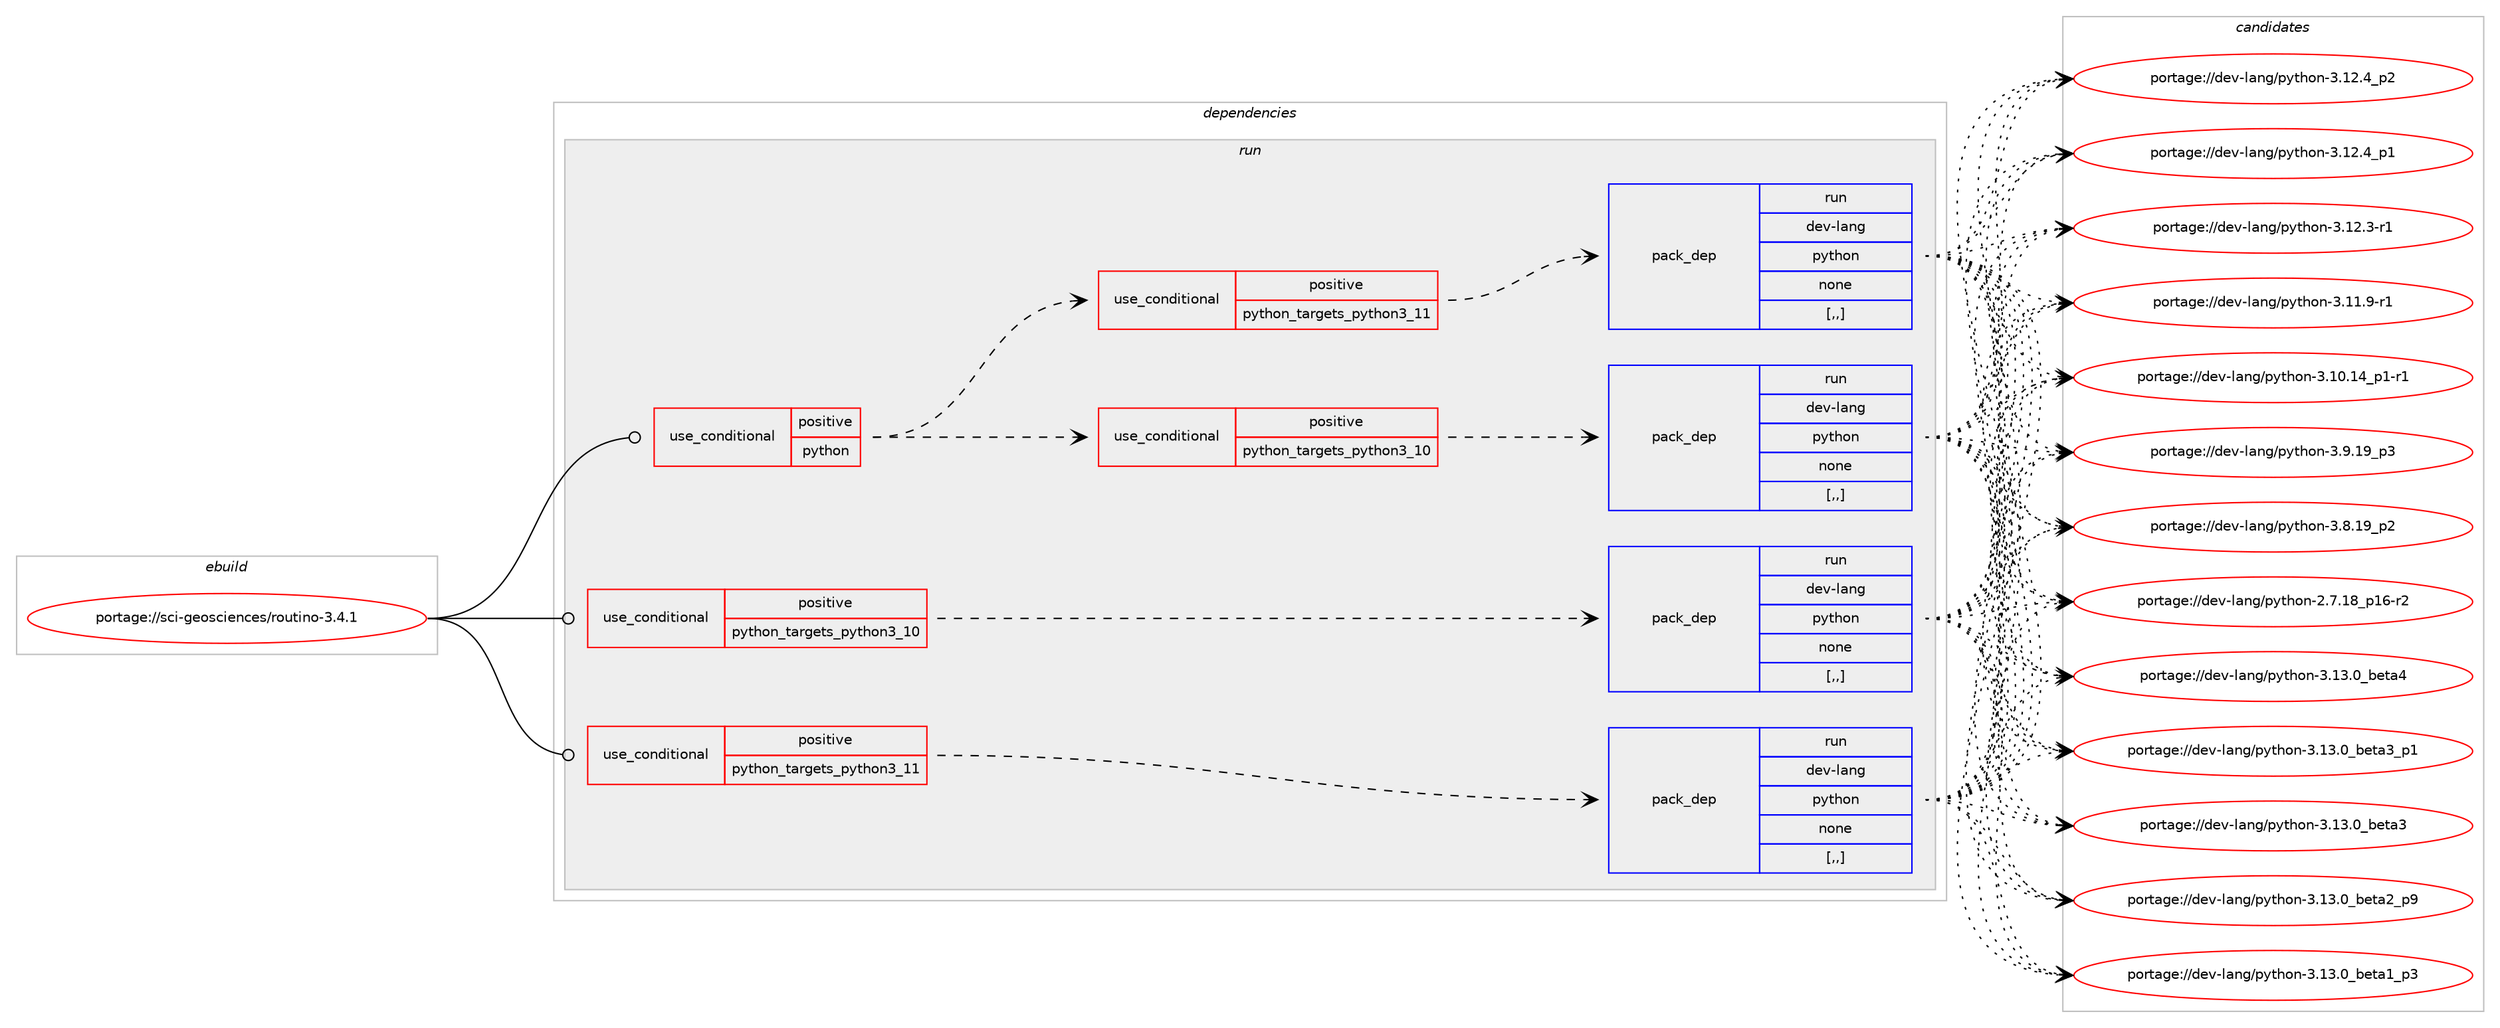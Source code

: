 digraph prolog {

# *************
# Graph options
# *************

newrank=true;
concentrate=true;
compound=true;
graph [rankdir=LR,fontname=Helvetica,fontsize=10,ranksep=1.5];#, ranksep=2.5, nodesep=0.2];
edge  [arrowhead=vee];
node  [fontname=Helvetica,fontsize=10];

# **********
# The ebuild
# **********

subgraph cluster_leftcol {
color=gray;
label=<<i>ebuild</i>>;
id [label="portage://sci-geosciences/routino-3.4.1", color=red, width=4, href="../sci-geosciences/routino-3.4.1.svg"];
}

# ****************
# The dependencies
# ****************

subgraph cluster_midcol {
color=gray;
label=<<i>dependencies</i>>;
subgraph cluster_compile {
fillcolor="#eeeeee";
style=filled;
label=<<i>compile</i>>;
}
subgraph cluster_compileandrun {
fillcolor="#eeeeee";
style=filled;
label=<<i>compile and run</i>>;
}
subgraph cluster_run {
fillcolor="#eeeeee";
style=filled;
label=<<i>run</i>>;
subgraph cond105433 {
dependency399503 [label=<<TABLE BORDER="0" CELLBORDER="1" CELLSPACING="0" CELLPADDING="4"><TR><TD ROWSPAN="3" CELLPADDING="10">use_conditional</TD></TR><TR><TD>positive</TD></TR><TR><TD>python</TD></TR></TABLE>>, shape=none, color=red];
subgraph cond105434 {
dependency399504 [label=<<TABLE BORDER="0" CELLBORDER="1" CELLSPACING="0" CELLPADDING="4"><TR><TD ROWSPAN="3" CELLPADDING="10">use_conditional</TD></TR><TR><TD>positive</TD></TR><TR><TD>python_targets_python3_10</TD></TR></TABLE>>, shape=none, color=red];
subgraph pack291224 {
dependency399505 [label=<<TABLE BORDER="0" CELLBORDER="1" CELLSPACING="0" CELLPADDING="4" WIDTH="220"><TR><TD ROWSPAN="6" CELLPADDING="30">pack_dep</TD></TR><TR><TD WIDTH="110">run</TD></TR><TR><TD>dev-lang</TD></TR><TR><TD>python</TD></TR><TR><TD>none</TD></TR><TR><TD>[,,]</TD></TR></TABLE>>, shape=none, color=blue];
}
dependency399504:e -> dependency399505:w [weight=20,style="dashed",arrowhead="vee"];
}
dependency399503:e -> dependency399504:w [weight=20,style="dashed",arrowhead="vee"];
subgraph cond105435 {
dependency399506 [label=<<TABLE BORDER="0" CELLBORDER="1" CELLSPACING="0" CELLPADDING="4"><TR><TD ROWSPAN="3" CELLPADDING="10">use_conditional</TD></TR><TR><TD>positive</TD></TR><TR><TD>python_targets_python3_11</TD></TR></TABLE>>, shape=none, color=red];
subgraph pack291225 {
dependency399507 [label=<<TABLE BORDER="0" CELLBORDER="1" CELLSPACING="0" CELLPADDING="4" WIDTH="220"><TR><TD ROWSPAN="6" CELLPADDING="30">pack_dep</TD></TR><TR><TD WIDTH="110">run</TD></TR><TR><TD>dev-lang</TD></TR><TR><TD>python</TD></TR><TR><TD>none</TD></TR><TR><TD>[,,]</TD></TR></TABLE>>, shape=none, color=blue];
}
dependency399506:e -> dependency399507:w [weight=20,style="dashed",arrowhead="vee"];
}
dependency399503:e -> dependency399506:w [weight=20,style="dashed",arrowhead="vee"];
}
id:e -> dependency399503:w [weight=20,style="solid",arrowhead="odot"];
subgraph cond105436 {
dependency399508 [label=<<TABLE BORDER="0" CELLBORDER="1" CELLSPACING="0" CELLPADDING="4"><TR><TD ROWSPAN="3" CELLPADDING="10">use_conditional</TD></TR><TR><TD>positive</TD></TR><TR><TD>python_targets_python3_10</TD></TR></TABLE>>, shape=none, color=red];
subgraph pack291226 {
dependency399509 [label=<<TABLE BORDER="0" CELLBORDER="1" CELLSPACING="0" CELLPADDING="4" WIDTH="220"><TR><TD ROWSPAN="6" CELLPADDING="30">pack_dep</TD></TR><TR><TD WIDTH="110">run</TD></TR><TR><TD>dev-lang</TD></TR><TR><TD>python</TD></TR><TR><TD>none</TD></TR><TR><TD>[,,]</TD></TR></TABLE>>, shape=none, color=blue];
}
dependency399508:e -> dependency399509:w [weight=20,style="dashed",arrowhead="vee"];
}
id:e -> dependency399508:w [weight=20,style="solid",arrowhead="odot"];
subgraph cond105437 {
dependency399510 [label=<<TABLE BORDER="0" CELLBORDER="1" CELLSPACING="0" CELLPADDING="4"><TR><TD ROWSPAN="3" CELLPADDING="10">use_conditional</TD></TR><TR><TD>positive</TD></TR><TR><TD>python_targets_python3_11</TD></TR></TABLE>>, shape=none, color=red];
subgraph pack291227 {
dependency399511 [label=<<TABLE BORDER="0" CELLBORDER="1" CELLSPACING="0" CELLPADDING="4" WIDTH="220"><TR><TD ROWSPAN="6" CELLPADDING="30">pack_dep</TD></TR><TR><TD WIDTH="110">run</TD></TR><TR><TD>dev-lang</TD></TR><TR><TD>python</TD></TR><TR><TD>none</TD></TR><TR><TD>[,,]</TD></TR></TABLE>>, shape=none, color=blue];
}
dependency399510:e -> dependency399511:w [weight=20,style="dashed",arrowhead="vee"];
}
id:e -> dependency399510:w [weight=20,style="solid",arrowhead="odot"];
}
}

# **************
# The candidates
# **************

subgraph cluster_choices {
rank=same;
color=gray;
label=<<i>candidates</i>>;

subgraph choice291224 {
color=black;
nodesep=1;
choice1001011184510897110103471121211161041111104551464951464895981011169752 [label="portage://dev-lang/python-3.13.0_beta4", color=red, width=4,href="../dev-lang/python-3.13.0_beta4.svg"];
choice10010111845108971101034711212111610411111045514649514648959810111697519511249 [label="portage://dev-lang/python-3.13.0_beta3_p1", color=red, width=4,href="../dev-lang/python-3.13.0_beta3_p1.svg"];
choice1001011184510897110103471121211161041111104551464951464895981011169751 [label="portage://dev-lang/python-3.13.0_beta3", color=red, width=4,href="../dev-lang/python-3.13.0_beta3.svg"];
choice10010111845108971101034711212111610411111045514649514648959810111697509511257 [label="portage://dev-lang/python-3.13.0_beta2_p9", color=red, width=4,href="../dev-lang/python-3.13.0_beta2_p9.svg"];
choice10010111845108971101034711212111610411111045514649514648959810111697499511251 [label="portage://dev-lang/python-3.13.0_beta1_p3", color=red, width=4,href="../dev-lang/python-3.13.0_beta1_p3.svg"];
choice100101118451089711010347112121116104111110455146495046529511250 [label="portage://dev-lang/python-3.12.4_p2", color=red, width=4,href="../dev-lang/python-3.12.4_p2.svg"];
choice100101118451089711010347112121116104111110455146495046529511249 [label="portage://dev-lang/python-3.12.4_p1", color=red, width=4,href="../dev-lang/python-3.12.4_p1.svg"];
choice100101118451089711010347112121116104111110455146495046514511449 [label="portage://dev-lang/python-3.12.3-r1", color=red, width=4,href="../dev-lang/python-3.12.3-r1.svg"];
choice100101118451089711010347112121116104111110455146494946574511449 [label="portage://dev-lang/python-3.11.9-r1", color=red, width=4,href="../dev-lang/python-3.11.9-r1.svg"];
choice100101118451089711010347112121116104111110455146494846495295112494511449 [label="portage://dev-lang/python-3.10.14_p1-r1", color=red, width=4,href="../dev-lang/python-3.10.14_p1-r1.svg"];
choice100101118451089711010347112121116104111110455146574649579511251 [label="portage://dev-lang/python-3.9.19_p3", color=red, width=4,href="../dev-lang/python-3.9.19_p3.svg"];
choice100101118451089711010347112121116104111110455146564649579511250 [label="portage://dev-lang/python-3.8.19_p2", color=red, width=4,href="../dev-lang/python-3.8.19_p2.svg"];
choice100101118451089711010347112121116104111110455046554649569511249544511450 [label="portage://dev-lang/python-2.7.18_p16-r2", color=red, width=4,href="../dev-lang/python-2.7.18_p16-r2.svg"];
dependency399505:e -> choice1001011184510897110103471121211161041111104551464951464895981011169752:w [style=dotted,weight="100"];
dependency399505:e -> choice10010111845108971101034711212111610411111045514649514648959810111697519511249:w [style=dotted,weight="100"];
dependency399505:e -> choice1001011184510897110103471121211161041111104551464951464895981011169751:w [style=dotted,weight="100"];
dependency399505:e -> choice10010111845108971101034711212111610411111045514649514648959810111697509511257:w [style=dotted,weight="100"];
dependency399505:e -> choice10010111845108971101034711212111610411111045514649514648959810111697499511251:w [style=dotted,weight="100"];
dependency399505:e -> choice100101118451089711010347112121116104111110455146495046529511250:w [style=dotted,weight="100"];
dependency399505:e -> choice100101118451089711010347112121116104111110455146495046529511249:w [style=dotted,weight="100"];
dependency399505:e -> choice100101118451089711010347112121116104111110455146495046514511449:w [style=dotted,weight="100"];
dependency399505:e -> choice100101118451089711010347112121116104111110455146494946574511449:w [style=dotted,weight="100"];
dependency399505:e -> choice100101118451089711010347112121116104111110455146494846495295112494511449:w [style=dotted,weight="100"];
dependency399505:e -> choice100101118451089711010347112121116104111110455146574649579511251:w [style=dotted,weight="100"];
dependency399505:e -> choice100101118451089711010347112121116104111110455146564649579511250:w [style=dotted,weight="100"];
dependency399505:e -> choice100101118451089711010347112121116104111110455046554649569511249544511450:w [style=dotted,weight="100"];
}
subgraph choice291225 {
color=black;
nodesep=1;
choice1001011184510897110103471121211161041111104551464951464895981011169752 [label="portage://dev-lang/python-3.13.0_beta4", color=red, width=4,href="../dev-lang/python-3.13.0_beta4.svg"];
choice10010111845108971101034711212111610411111045514649514648959810111697519511249 [label="portage://dev-lang/python-3.13.0_beta3_p1", color=red, width=4,href="../dev-lang/python-3.13.0_beta3_p1.svg"];
choice1001011184510897110103471121211161041111104551464951464895981011169751 [label="portage://dev-lang/python-3.13.0_beta3", color=red, width=4,href="../dev-lang/python-3.13.0_beta3.svg"];
choice10010111845108971101034711212111610411111045514649514648959810111697509511257 [label="portage://dev-lang/python-3.13.0_beta2_p9", color=red, width=4,href="../dev-lang/python-3.13.0_beta2_p9.svg"];
choice10010111845108971101034711212111610411111045514649514648959810111697499511251 [label="portage://dev-lang/python-3.13.0_beta1_p3", color=red, width=4,href="../dev-lang/python-3.13.0_beta1_p3.svg"];
choice100101118451089711010347112121116104111110455146495046529511250 [label="portage://dev-lang/python-3.12.4_p2", color=red, width=4,href="../dev-lang/python-3.12.4_p2.svg"];
choice100101118451089711010347112121116104111110455146495046529511249 [label="portage://dev-lang/python-3.12.4_p1", color=red, width=4,href="../dev-lang/python-3.12.4_p1.svg"];
choice100101118451089711010347112121116104111110455146495046514511449 [label="portage://dev-lang/python-3.12.3-r1", color=red, width=4,href="../dev-lang/python-3.12.3-r1.svg"];
choice100101118451089711010347112121116104111110455146494946574511449 [label="portage://dev-lang/python-3.11.9-r1", color=red, width=4,href="../dev-lang/python-3.11.9-r1.svg"];
choice100101118451089711010347112121116104111110455146494846495295112494511449 [label="portage://dev-lang/python-3.10.14_p1-r1", color=red, width=4,href="../dev-lang/python-3.10.14_p1-r1.svg"];
choice100101118451089711010347112121116104111110455146574649579511251 [label="portage://dev-lang/python-3.9.19_p3", color=red, width=4,href="../dev-lang/python-3.9.19_p3.svg"];
choice100101118451089711010347112121116104111110455146564649579511250 [label="portage://dev-lang/python-3.8.19_p2", color=red, width=4,href="../dev-lang/python-3.8.19_p2.svg"];
choice100101118451089711010347112121116104111110455046554649569511249544511450 [label="portage://dev-lang/python-2.7.18_p16-r2", color=red, width=4,href="../dev-lang/python-2.7.18_p16-r2.svg"];
dependency399507:e -> choice1001011184510897110103471121211161041111104551464951464895981011169752:w [style=dotted,weight="100"];
dependency399507:e -> choice10010111845108971101034711212111610411111045514649514648959810111697519511249:w [style=dotted,weight="100"];
dependency399507:e -> choice1001011184510897110103471121211161041111104551464951464895981011169751:w [style=dotted,weight="100"];
dependency399507:e -> choice10010111845108971101034711212111610411111045514649514648959810111697509511257:w [style=dotted,weight="100"];
dependency399507:e -> choice10010111845108971101034711212111610411111045514649514648959810111697499511251:w [style=dotted,weight="100"];
dependency399507:e -> choice100101118451089711010347112121116104111110455146495046529511250:w [style=dotted,weight="100"];
dependency399507:e -> choice100101118451089711010347112121116104111110455146495046529511249:w [style=dotted,weight="100"];
dependency399507:e -> choice100101118451089711010347112121116104111110455146495046514511449:w [style=dotted,weight="100"];
dependency399507:e -> choice100101118451089711010347112121116104111110455146494946574511449:w [style=dotted,weight="100"];
dependency399507:e -> choice100101118451089711010347112121116104111110455146494846495295112494511449:w [style=dotted,weight="100"];
dependency399507:e -> choice100101118451089711010347112121116104111110455146574649579511251:w [style=dotted,weight="100"];
dependency399507:e -> choice100101118451089711010347112121116104111110455146564649579511250:w [style=dotted,weight="100"];
dependency399507:e -> choice100101118451089711010347112121116104111110455046554649569511249544511450:w [style=dotted,weight="100"];
}
subgraph choice291226 {
color=black;
nodesep=1;
choice1001011184510897110103471121211161041111104551464951464895981011169752 [label="portage://dev-lang/python-3.13.0_beta4", color=red, width=4,href="../dev-lang/python-3.13.0_beta4.svg"];
choice10010111845108971101034711212111610411111045514649514648959810111697519511249 [label="portage://dev-lang/python-3.13.0_beta3_p1", color=red, width=4,href="../dev-lang/python-3.13.0_beta3_p1.svg"];
choice1001011184510897110103471121211161041111104551464951464895981011169751 [label="portage://dev-lang/python-3.13.0_beta3", color=red, width=4,href="../dev-lang/python-3.13.0_beta3.svg"];
choice10010111845108971101034711212111610411111045514649514648959810111697509511257 [label="portage://dev-lang/python-3.13.0_beta2_p9", color=red, width=4,href="../dev-lang/python-3.13.0_beta2_p9.svg"];
choice10010111845108971101034711212111610411111045514649514648959810111697499511251 [label="portage://dev-lang/python-3.13.0_beta1_p3", color=red, width=4,href="../dev-lang/python-3.13.0_beta1_p3.svg"];
choice100101118451089711010347112121116104111110455146495046529511250 [label="portage://dev-lang/python-3.12.4_p2", color=red, width=4,href="../dev-lang/python-3.12.4_p2.svg"];
choice100101118451089711010347112121116104111110455146495046529511249 [label="portage://dev-lang/python-3.12.4_p1", color=red, width=4,href="../dev-lang/python-3.12.4_p1.svg"];
choice100101118451089711010347112121116104111110455146495046514511449 [label="portage://dev-lang/python-3.12.3-r1", color=red, width=4,href="../dev-lang/python-3.12.3-r1.svg"];
choice100101118451089711010347112121116104111110455146494946574511449 [label="portage://dev-lang/python-3.11.9-r1", color=red, width=4,href="../dev-lang/python-3.11.9-r1.svg"];
choice100101118451089711010347112121116104111110455146494846495295112494511449 [label="portage://dev-lang/python-3.10.14_p1-r1", color=red, width=4,href="../dev-lang/python-3.10.14_p1-r1.svg"];
choice100101118451089711010347112121116104111110455146574649579511251 [label="portage://dev-lang/python-3.9.19_p3", color=red, width=4,href="../dev-lang/python-3.9.19_p3.svg"];
choice100101118451089711010347112121116104111110455146564649579511250 [label="portage://dev-lang/python-3.8.19_p2", color=red, width=4,href="../dev-lang/python-3.8.19_p2.svg"];
choice100101118451089711010347112121116104111110455046554649569511249544511450 [label="portage://dev-lang/python-2.7.18_p16-r2", color=red, width=4,href="../dev-lang/python-2.7.18_p16-r2.svg"];
dependency399509:e -> choice1001011184510897110103471121211161041111104551464951464895981011169752:w [style=dotted,weight="100"];
dependency399509:e -> choice10010111845108971101034711212111610411111045514649514648959810111697519511249:w [style=dotted,weight="100"];
dependency399509:e -> choice1001011184510897110103471121211161041111104551464951464895981011169751:w [style=dotted,weight="100"];
dependency399509:e -> choice10010111845108971101034711212111610411111045514649514648959810111697509511257:w [style=dotted,weight="100"];
dependency399509:e -> choice10010111845108971101034711212111610411111045514649514648959810111697499511251:w [style=dotted,weight="100"];
dependency399509:e -> choice100101118451089711010347112121116104111110455146495046529511250:w [style=dotted,weight="100"];
dependency399509:e -> choice100101118451089711010347112121116104111110455146495046529511249:w [style=dotted,weight="100"];
dependency399509:e -> choice100101118451089711010347112121116104111110455146495046514511449:w [style=dotted,weight="100"];
dependency399509:e -> choice100101118451089711010347112121116104111110455146494946574511449:w [style=dotted,weight="100"];
dependency399509:e -> choice100101118451089711010347112121116104111110455146494846495295112494511449:w [style=dotted,weight="100"];
dependency399509:e -> choice100101118451089711010347112121116104111110455146574649579511251:w [style=dotted,weight="100"];
dependency399509:e -> choice100101118451089711010347112121116104111110455146564649579511250:w [style=dotted,weight="100"];
dependency399509:e -> choice100101118451089711010347112121116104111110455046554649569511249544511450:w [style=dotted,weight="100"];
}
subgraph choice291227 {
color=black;
nodesep=1;
choice1001011184510897110103471121211161041111104551464951464895981011169752 [label="portage://dev-lang/python-3.13.0_beta4", color=red, width=4,href="../dev-lang/python-3.13.0_beta4.svg"];
choice10010111845108971101034711212111610411111045514649514648959810111697519511249 [label="portage://dev-lang/python-3.13.0_beta3_p1", color=red, width=4,href="../dev-lang/python-3.13.0_beta3_p1.svg"];
choice1001011184510897110103471121211161041111104551464951464895981011169751 [label="portage://dev-lang/python-3.13.0_beta3", color=red, width=4,href="../dev-lang/python-3.13.0_beta3.svg"];
choice10010111845108971101034711212111610411111045514649514648959810111697509511257 [label="portage://dev-lang/python-3.13.0_beta2_p9", color=red, width=4,href="../dev-lang/python-3.13.0_beta2_p9.svg"];
choice10010111845108971101034711212111610411111045514649514648959810111697499511251 [label="portage://dev-lang/python-3.13.0_beta1_p3", color=red, width=4,href="../dev-lang/python-3.13.0_beta1_p3.svg"];
choice100101118451089711010347112121116104111110455146495046529511250 [label="portage://dev-lang/python-3.12.4_p2", color=red, width=4,href="../dev-lang/python-3.12.4_p2.svg"];
choice100101118451089711010347112121116104111110455146495046529511249 [label="portage://dev-lang/python-3.12.4_p1", color=red, width=4,href="../dev-lang/python-3.12.4_p1.svg"];
choice100101118451089711010347112121116104111110455146495046514511449 [label="portage://dev-lang/python-3.12.3-r1", color=red, width=4,href="../dev-lang/python-3.12.3-r1.svg"];
choice100101118451089711010347112121116104111110455146494946574511449 [label="portage://dev-lang/python-3.11.9-r1", color=red, width=4,href="../dev-lang/python-3.11.9-r1.svg"];
choice100101118451089711010347112121116104111110455146494846495295112494511449 [label="portage://dev-lang/python-3.10.14_p1-r1", color=red, width=4,href="../dev-lang/python-3.10.14_p1-r1.svg"];
choice100101118451089711010347112121116104111110455146574649579511251 [label="portage://dev-lang/python-3.9.19_p3", color=red, width=4,href="../dev-lang/python-3.9.19_p3.svg"];
choice100101118451089711010347112121116104111110455146564649579511250 [label="portage://dev-lang/python-3.8.19_p2", color=red, width=4,href="../dev-lang/python-3.8.19_p2.svg"];
choice100101118451089711010347112121116104111110455046554649569511249544511450 [label="portage://dev-lang/python-2.7.18_p16-r2", color=red, width=4,href="../dev-lang/python-2.7.18_p16-r2.svg"];
dependency399511:e -> choice1001011184510897110103471121211161041111104551464951464895981011169752:w [style=dotted,weight="100"];
dependency399511:e -> choice10010111845108971101034711212111610411111045514649514648959810111697519511249:w [style=dotted,weight="100"];
dependency399511:e -> choice1001011184510897110103471121211161041111104551464951464895981011169751:w [style=dotted,weight="100"];
dependency399511:e -> choice10010111845108971101034711212111610411111045514649514648959810111697509511257:w [style=dotted,weight="100"];
dependency399511:e -> choice10010111845108971101034711212111610411111045514649514648959810111697499511251:w [style=dotted,weight="100"];
dependency399511:e -> choice100101118451089711010347112121116104111110455146495046529511250:w [style=dotted,weight="100"];
dependency399511:e -> choice100101118451089711010347112121116104111110455146495046529511249:w [style=dotted,weight="100"];
dependency399511:e -> choice100101118451089711010347112121116104111110455146495046514511449:w [style=dotted,weight="100"];
dependency399511:e -> choice100101118451089711010347112121116104111110455146494946574511449:w [style=dotted,weight="100"];
dependency399511:e -> choice100101118451089711010347112121116104111110455146494846495295112494511449:w [style=dotted,weight="100"];
dependency399511:e -> choice100101118451089711010347112121116104111110455146574649579511251:w [style=dotted,weight="100"];
dependency399511:e -> choice100101118451089711010347112121116104111110455146564649579511250:w [style=dotted,weight="100"];
dependency399511:e -> choice100101118451089711010347112121116104111110455046554649569511249544511450:w [style=dotted,weight="100"];
}
}

}

